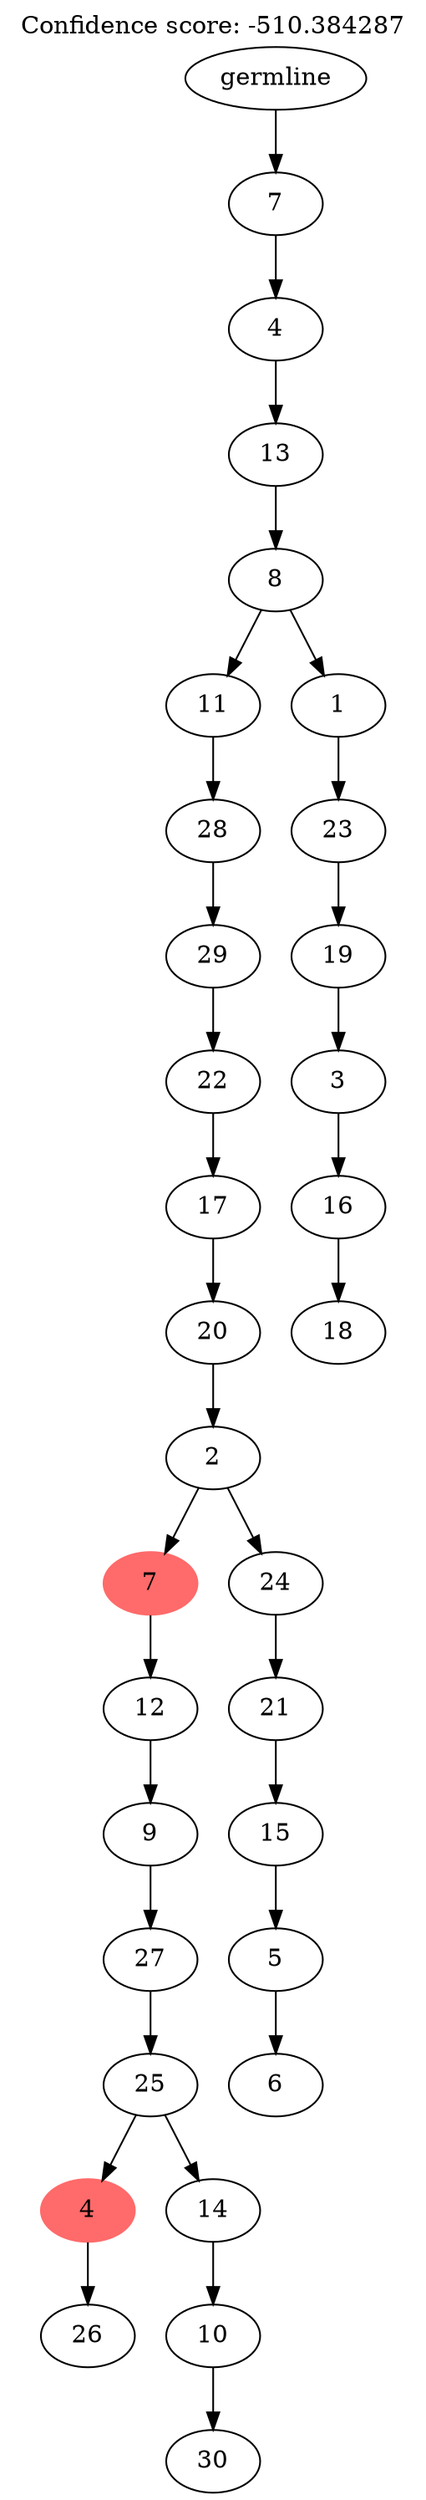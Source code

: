 digraph g {
	"31" -> "32";
	"32" [label="26"];
	"29" -> "30";
	"30" [label="30"];
	"28" -> "29";
	"29" [label="10"];
	"27" -> "28";
	"28" [label="14"];
	"27" -> "31";
	"31" [color=indianred1, style=filled, label="4"];
	"26" -> "27";
	"27" [label="25"];
	"25" -> "26";
	"26" [label="27"];
	"24" -> "25";
	"25" [label="9"];
	"23" -> "24";
	"24" [label="12"];
	"21" -> "22";
	"22" [label="6"];
	"20" -> "21";
	"21" [label="5"];
	"19" -> "20";
	"20" [label="15"];
	"18" -> "19";
	"19" [label="21"];
	"17" -> "18";
	"18" [label="24"];
	"17" -> "23";
	"23" [color=indianred1, style=filled, label="7"];
	"16" -> "17";
	"17" [label="2"];
	"15" -> "16";
	"16" [label="20"];
	"14" -> "15";
	"15" [label="17"];
	"13" -> "14";
	"14" [label="22"];
	"12" -> "13";
	"13" [label="29"];
	"11" -> "12";
	"12" [label="28"];
	"9" -> "10";
	"10" [label="18"];
	"8" -> "9";
	"9" [label="16"];
	"7" -> "8";
	"8" [label="3"];
	"6" -> "7";
	"7" [label="19"];
	"5" -> "6";
	"6" [label="23"];
	"4" -> "5";
	"5" [label="1"];
	"4" -> "11";
	"11" [label="11"];
	"3" -> "4";
	"4" [label="8"];
	"2" -> "3";
	"3" [label="13"];
	"1" -> "2";
	"2" [label="4"];
	"0" -> "1";
	"1" [label="7"];
	"0" [label="germline"];
	labelloc="t";
	label="Confidence score: -510.384287";
}
